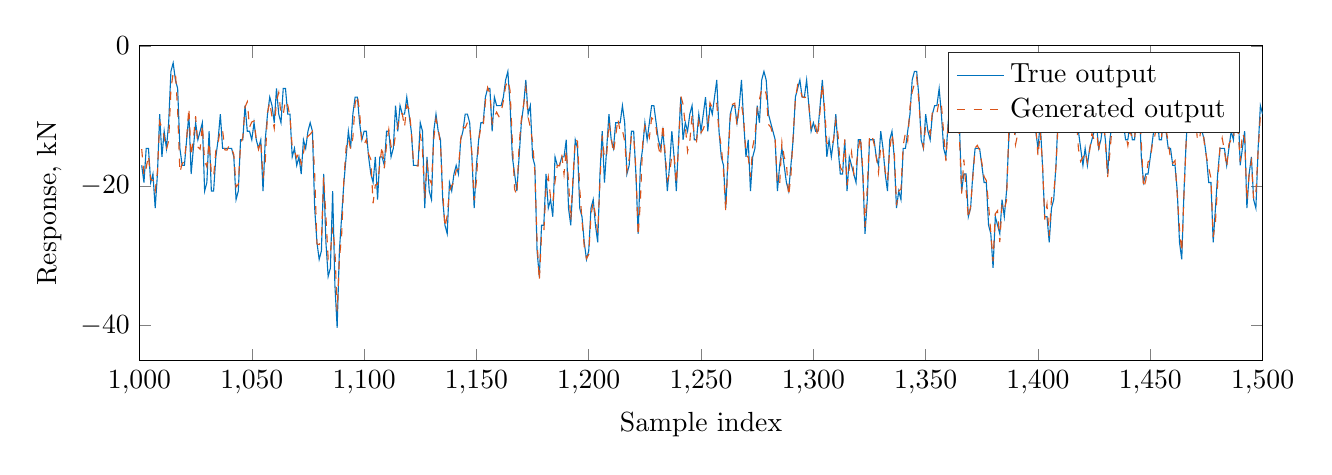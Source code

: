 % This file was created by matlab2tikz.
%
\definecolor{mycolor1}{rgb}{0.0,0.447,0.741}%
\definecolor{mycolor2}{rgb}{0.85,0.325,0.098}%
%
\begin{tikzpicture}

\begin{axis}[%
width=14.264cm,
height=4cm,
at={(0cm,0cm)},
scale only axis,
xmin=1000,
xmax=1500,
ymin=-45,
ymax=0,
ylabel={Response, kN},
xlabel={Sample index},
axis background/.style={fill=white},
legend style={legend cell align=left, align=left, draw=white!15!black}
]
\addplot [color=mycolor1]
  table[row sep=crcr]{%
1001	-17.09\\
1002	-19.531\\
1003	-14.648\\
1004	-14.648\\
1005	-19.531\\
1006	-18.311\\
1007	-23.193\\
1008	-18.311\\
1009	-9.766\\
1010	-15.869\\
1011	-12.207\\
1012	-14.648\\
1013	-10.986\\
1014	-3.662\\
1015	-2.441\\
1016	-4.883\\
1017	-6.104\\
1018	-14.648\\
1019	-17.09\\
1020	-17.09\\
1021	-13.428\\
1022	-9.766\\
1023	-18.311\\
1024	-14.648\\
1025	-10.986\\
1026	-13.428\\
1027	-12.207\\
1028	-10.986\\
1029	-20.752\\
1030	-19.531\\
1031	-12.207\\
1032	-20.752\\
1033	-20.752\\
1034	-15.869\\
1035	-13.428\\
1036	-9.766\\
1037	-14.648\\
1038	-14.648\\
1039	-14.648\\
1040	-14.648\\
1041	-14.648\\
1042	-15.869\\
1043	-21.973\\
1044	-20.752\\
1045	-13.428\\
1046	-13.428\\
1047	-8.545\\
1048	-12.207\\
1049	-12.207\\
1050	-13.428\\
1051	-10.986\\
1052	-13.428\\
1053	-14.648\\
1054	-13.428\\
1055	-20.752\\
1056	-13.428\\
1057	-9.766\\
1058	-7.324\\
1059	-8.545\\
1060	-10.986\\
1061	-6.104\\
1062	-9.766\\
1063	-10.986\\
1064	-6.104\\
1065	-6.104\\
1066	-9.766\\
1067	-9.766\\
1068	-15.869\\
1069	-14.648\\
1070	-17.09\\
1071	-15.869\\
1072	-18.311\\
1073	-13.428\\
1074	-14.648\\
1075	-12.207\\
1076	-10.986\\
1077	-12.207\\
1078	-23.193\\
1079	-28.076\\
1080	-30.518\\
1081	-29.297\\
1082	-18.311\\
1083	-28.076\\
1084	-32.959\\
1085	-31.738\\
1086	-20.752\\
1087	-34.18\\
1088	-40.283\\
1089	-29.297\\
1090	-24.414\\
1091	-19.531\\
1092	-15.869\\
1093	-12.207\\
1094	-14.648\\
1095	-9.766\\
1096	-7.324\\
1097	-7.324\\
1098	-10.986\\
1099	-13.428\\
1100	-12.207\\
1101	-12.207\\
1102	-15.869\\
1103	-18.311\\
1104	-19.531\\
1105	-15.869\\
1106	-21.973\\
1107	-15.869\\
1108	-15.869\\
1109	-17.09\\
1110	-12.207\\
1111	-12.207\\
1112	-15.869\\
1113	-14.648\\
1114	-8.545\\
1115	-12.207\\
1116	-8.545\\
1117	-9.766\\
1118	-9.766\\
1119	-7.324\\
1120	-9.766\\
1121	-12.207\\
1122	-17.09\\
1123	-17.09\\
1124	-17.09\\
1125	-10.986\\
1126	-12.207\\
1127	-23.193\\
1128	-15.869\\
1129	-20.752\\
1130	-21.973\\
1131	-12.207\\
1132	-9.766\\
1133	-12.207\\
1134	-13.428\\
1135	-21.973\\
1136	-25.635\\
1137	-26.855\\
1138	-19.531\\
1139	-20.752\\
1140	-18.311\\
1141	-17.09\\
1142	-18.311\\
1143	-13.428\\
1144	-12.207\\
1145	-9.766\\
1146	-9.766\\
1147	-10.986\\
1148	-15.869\\
1149	-23.193\\
1150	-17.09\\
1151	-13.428\\
1152	-10.986\\
1153	-10.986\\
1154	-7.324\\
1155	-6.104\\
1156	-6.104\\
1157	-12.207\\
1158	-7.324\\
1159	-8.545\\
1160	-8.545\\
1161	-8.545\\
1162	-7.324\\
1163	-4.883\\
1164	-3.662\\
1165	-8.545\\
1166	-15.869\\
1167	-18.311\\
1168	-20.752\\
1169	-15.869\\
1170	-10.986\\
1171	-8.545\\
1172	-4.883\\
1173	-9.766\\
1174	-8.545\\
1175	-15.869\\
1176	-17.09\\
1177	-29.297\\
1178	-32.959\\
1179	-25.635\\
1180	-25.635\\
1181	-18.311\\
1182	-23.193\\
1183	-21.973\\
1184	-24.414\\
1185	-15.869\\
1186	-17.09\\
1187	-17.09\\
1188	-15.869\\
1189	-15.869\\
1190	-13.428\\
1191	-23.193\\
1192	-25.635\\
1193	-19.531\\
1194	-13.428\\
1195	-14.648\\
1196	-23.193\\
1197	-24.414\\
1198	-28.076\\
1199	-30.518\\
1200	-29.297\\
1201	-23.193\\
1202	-21.973\\
1203	-25.635\\
1204	-28.076\\
1205	-18.311\\
1206	-12.207\\
1207	-19.531\\
1208	-14.648\\
1209	-9.766\\
1210	-13.428\\
1211	-14.648\\
1212	-10.986\\
1213	-10.986\\
1214	-10.986\\
1215	-8.545\\
1216	-10.986\\
1217	-18.311\\
1218	-17.09\\
1219	-12.207\\
1220	-12.207\\
1221	-18.311\\
1222	-26.855\\
1223	-17.09\\
1224	-14.648\\
1225	-10.986\\
1226	-13.428\\
1227	-10.986\\
1228	-8.545\\
1229	-8.545\\
1230	-10.986\\
1231	-13.428\\
1232	-14.648\\
1233	-12.207\\
1234	-15.869\\
1235	-20.752\\
1236	-17.09\\
1237	-12.207\\
1238	-15.869\\
1239	-20.752\\
1240	-13.428\\
1241	-7.324\\
1242	-13.428\\
1243	-10.986\\
1244	-12.207\\
1245	-9.766\\
1246	-8.545\\
1247	-13.428\\
1248	-13.428\\
1249	-9.766\\
1250	-12.207\\
1251	-9.766\\
1252	-7.324\\
1253	-12.207\\
1254	-8.545\\
1255	-9.766\\
1256	-7.324\\
1257	-4.883\\
1258	-12.207\\
1259	-15.869\\
1260	-17.09\\
1261	-23.193\\
1262	-15.869\\
1263	-9.766\\
1264	-8.545\\
1265	-8.545\\
1266	-10.986\\
1267	-8.545\\
1268	-4.883\\
1269	-10.986\\
1270	-15.869\\
1271	-13.428\\
1272	-20.752\\
1273	-15.869\\
1274	-14.648\\
1275	-8.545\\
1276	-10.986\\
1277	-4.883\\
1278	-3.662\\
1279	-4.883\\
1280	-9.766\\
1281	-10.986\\
1282	-12.207\\
1283	-13.428\\
1284	-20.752\\
1285	-17.09\\
1286	-14.648\\
1287	-17.09\\
1288	-19.531\\
1289	-20.752\\
1290	-17.09\\
1291	-13.428\\
1292	-7.324\\
1293	-6.104\\
1294	-4.883\\
1295	-7.324\\
1296	-7.324\\
1297	-4.883\\
1298	-8.545\\
1299	-12.207\\
1300	-10.986\\
1301	-12.207\\
1302	-12.207\\
1303	-8.545\\
1304	-4.883\\
1305	-9.766\\
1306	-15.869\\
1307	-13.428\\
1308	-15.869\\
1309	-13.428\\
1310	-9.766\\
1311	-14.648\\
1312	-18.311\\
1313	-18.311\\
1314	-13.428\\
1315	-20.752\\
1316	-15.869\\
1317	-17.09\\
1318	-18.311\\
1319	-19.531\\
1320	-13.428\\
1321	-13.428\\
1322	-18.311\\
1323	-26.855\\
1324	-21.973\\
1325	-13.428\\
1326	-13.428\\
1327	-13.428\\
1328	-15.869\\
1329	-17.09\\
1330	-12.207\\
1331	-14.648\\
1332	-18.311\\
1333	-20.752\\
1334	-13.428\\
1335	-12.207\\
1336	-15.869\\
1337	-23.193\\
1338	-20.752\\
1339	-21.973\\
1340	-14.648\\
1341	-14.648\\
1342	-12.207\\
1343	-9.766\\
1344	-4.883\\
1345	-3.662\\
1346	-3.662\\
1347	-7.324\\
1348	-13.428\\
1349	-14.648\\
1350	-9.766\\
1351	-12.207\\
1352	-13.428\\
1353	-9.766\\
1354	-8.545\\
1355	-8.545\\
1356	-6.104\\
1357	-9.766\\
1358	-14.648\\
1359	-15.869\\
1360	-10.986\\
1361	-8.545\\
1362	-8.545\\
1363	-8.545\\
1364	-7.324\\
1365	-10.986\\
1366	-20.752\\
1367	-18.311\\
1368	-18.311\\
1369	-24.414\\
1370	-23.193\\
1371	-18.311\\
1372	-14.648\\
1373	-14.648\\
1374	-14.648\\
1375	-17.09\\
1376	-19.531\\
1377	-19.531\\
1378	-25.635\\
1379	-26.855\\
1380	-31.738\\
1381	-24.414\\
1382	-25.635\\
1383	-26.855\\
1384	-21.973\\
1385	-24.414\\
1386	-20.752\\
1387	-13.428\\
1388	-9.766\\
1389	-9.766\\
1390	-12.207\\
1391	-9.766\\
1392	-7.324\\
1393	-10.986\\
1394	-8.545\\
1395	-6.104\\
1396	-7.324\\
1397	-9.766\\
1398	-6.104\\
1399	-12.207\\
1400	-14.648\\
1401	-10.986\\
1402	-17.09\\
1403	-24.414\\
1404	-24.414\\
1405	-28.076\\
1406	-23.193\\
1407	-21.973\\
1408	-17.09\\
1409	-9.766\\
1410	-10.986\\
1411	-10.986\\
1412	-7.324\\
1413	-10.986\\
1414	-9.766\\
1415	-2.441\\
1416	-6.104\\
1417	-9.766\\
1418	-12.207\\
1419	-14.648\\
1420	-17.09\\
1421	-14.648\\
1422	-17.09\\
1423	-14.648\\
1424	-13.428\\
1425	-12.207\\
1426	-10.986\\
1427	-14.648\\
1428	-13.428\\
1429	-10.986\\
1430	-13.428\\
1431	-18.311\\
1432	-13.428\\
1433	-10.986\\
1434	-10.986\\
1435	-10.986\\
1436	-8.545\\
1437	-7.324\\
1438	-10.986\\
1439	-13.428\\
1440	-13.428\\
1441	-10.986\\
1442	-13.428\\
1443	-13.428\\
1444	-8.545\\
1445	-7.324\\
1446	-15.869\\
1447	-19.531\\
1448	-18.311\\
1449	-18.311\\
1450	-15.869\\
1451	-13.428\\
1452	-10.986\\
1453	-9.766\\
1454	-13.428\\
1455	-13.428\\
1456	-8.545\\
1457	-12.207\\
1458	-14.648\\
1459	-14.648\\
1460	-17.09\\
1461	-17.09\\
1462	-20.752\\
1463	-28.076\\
1464	-30.518\\
1465	-20.752\\
1466	-13.428\\
1467	-8.545\\
1468	-6.104\\
1469	-8.545\\
1470	-7.324\\
1471	-10.986\\
1472	-12.207\\
1473	-12.207\\
1474	-13.428\\
1475	-15.869\\
1476	-19.531\\
1477	-19.531\\
1478	-28.076\\
1479	-23.193\\
1480	-18.311\\
1481	-14.648\\
1482	-14.648\\
1483	-14.648\\
1484	-17.09\\
1485	-14.648\\
1486	-12.207\\
1487	-13.428\\
1488	-8.545\\
1489	-7.324\\
1490	-17.09\\
1491	-14.648\\
1492	-12.207\\
1493	-23.193\\
1494	-18.311\\
1495	-15.869\\
1496	-21.973\\
1497	-23.193\\
1498	-14.648\\
1499	-8.545\\
1500	-9.766\\
};
\addlegendentry{True output}

\addplot [color=mycolor2, dashed]
  table[row sep=crcr]{%
1001	-14.765\\
1002	-18.527\\
1003	-17.429\\
1004	-15.652\\
1005	-19.124\\
1006	-19.209\\
1007	-20.719\\
1008	-17.999\\
1009	-10.85\\
1010	-11.688\\
1011	-13.05\\
1012	-14.813\\
1013	-13.564\\
1014	-6.214\\
1015	-3.898\\
1016	-3.729\\
1017	-9.253\\
1018	-18.089\\
1019	-16.842\\
1020	-16.493\\
1021	-13.184\\
1022	-8.84\\
1023	-15.772\\
1024	-13.348\\
1025	-10.064\\
1026	-14.466\\
1027	-14.772\\
1028	-11.3\\
1029	-16.463\\
1030	-17.276\\
1031	-13.755\\
1032	-18.194\\
1033	-18.731\\
1034	-14.99\\
1035	-13.872\\
1036	-11.887\\
1037	-12.048\\
1038	-14.872\\
1039	-14.906\\
1040	-14.17\\
1041	-14.668\\
1042	-15.529\\
1043	-20.182\\
1044	-19.759\\
1045	-14.099\\
1046	-13.068\\
1047	-8.744\\
1048	-7.993\\
1049	-11.614\\
1050	-10.88\\
1051	-10.735\\
1052	-13.421\\
1053	-14.799\\
1054	-13.532\\
1055	-18.944\\
1056	-16.497\\
1057	-9.525\\
1058	-8.074\\
1059	-10.156\\
1060	-11.793\\
1061	-7.885\\
1062	-6.677\\
1063	-9.868\\
1064	-9.797\\
1065	-7.807\\
1066	-8.449\\
1067	-10.136\\
1068	-14.536\\
1069	-15.051\\
1070	-15.972\\
1071	-15.276\\
1072	-16.937\\
1073	-15.29\\
1074	-13.491\\
1075	-12.923\\
1076	-12.64\\
1077	-12.231\\
1078	-18.235\\
1079	-28.295\\
1080	-28.401\\
1081	-27.944\\
1082	-18.709\\
1083	-24.375\\
1084	-30.424\\
1085	-29.542\\
1086	-25.937\\
1087	-29.004\\
1088	-37.938\\
1089	-30.429\\
1090	-27.076\\
1091	-19.064\\
1092	-14.503\\
1093	-13.296\\
1094	-14.733\\
1095	-13.145\\
1096	-8.295\\
1097	-7.062\\
1098	-9.43\\
1099	-14.077\\
1100	-14.11\\
1101	-13.395\\
1102	-15.468\\
1103	-16.238\\
1104	-22.519\\
1105	-19.87\\
1106	-19.798\\
1107	-16.855\\
1108	-14.294\\
1109	-17.478\\
1110	-14.149\\
1111	-11.955\\
1112	-14.365\\
1113	-14.954\\
1114	-12.637\\
1115	-11.556\\
1116	-9.8\\
1117	-9.69\\
1118	-11.623\\
1119	-8.485\\
1120	-9.038\\
1121	-12.031\\
1122	-16.739\\
1123	-17.142\\
1124	-17.176\\
1125	-12.55\\
1126	-14.988\\
1127	-21.81\\
1128	-16.881\\
1129	-18.982\\
1130	-19.718\\
1131	-13.348\\
1132	-10.447\\
1133	-11.9\\
1134	-14.053\\
1135	-20.892\\
1136	-25.948\\
1137	-24.231\\
1138	-20.731\\
1139	-19.972\\
1140	-19.53\\
1141	-17.79\\
1142	-17.595\\
1143	-13.35\\
1144	-11.63\\
1145	-11.744\\
1146	-10.966\\
1147	-11.395\\
1148	-15.463\\
1149	-22.087\\
1150	-19.362\\
1151	-13.523\\
1152	-11.544\\
1153	-11.543\\
1154	-7.98\\
1155	-5.955\\
1156	-6.823\\
1157	-11.1\\
1158	-10.115\\
1159	-9.473\\
1160	-10.102\\
1161	-9.463\\
1162	-7.862\\
1163	-5.768\\
1164	-4.92\\
1165	-6.405\\
1166	-13.717\\
1167	-20.492\\
1168	-21.355\\
1169	-14.174\\
1170	-10.556\\
1171	-8.395\\
1172	-5.985\\
1173	-10.196\\
1174	-11.608\\
1175	-13.711\\
1176	-17.931\\
1177	-27.902\\
1178	-33.583\\
1179	-26.92\\
1180	-26.68\\
1181	-20.269\\
1182	-18.706\\
1183	-21.671\\
1184	-22.498\\
1185	-19.372\\
1186	-17.113\\
1187	-17.159\\
1188	-15.516\\
1189	-18.356\\
1190	-14.851\\
1191	-19.415\\
1192	-24.963\\
1193	-18.743\\
1194	-13.266\\
1195	-13.654\\
1196	-20.462\\
1197	-24.923\\
1198	-28.672\\
1199	-30.395\\
1200	-29.83\\
1201	-24.255\\
1202	-22.311\\
1203	-24.173\\
1204	-26.677\\
1205	-19.418\\
1206	-12.829\\
1207	-16.071\\
1208	-15.601\\
1209	-10.904\\
1210	-13.077\\
1211	-15.304\\
1212	-12.884\\
1213	-10.425\\
1214	-12.326\\
1215	-12.054\\
1216	-13.609\\
1217	-17.923\\
1218	-16.144\\
1219	-12.842\\
1220	-12.793\\
1221	-17.607\\
1222	-27.19\\
1223	-22.171\\
1224	-13.967\\
1225	-11.396\\
1226	-11.912\\
1227	-13.105\\
1228	-10.301\\
1229	-10.59\\
1230	-11.719\\
1231	-14.428\\
1232	-15.772\\
1233	-11.157\\
1234	-15.279\\
1235	-19.258\\
1236	-18.243\\
1237	-15.665\\
1238	-15.462\\
1239	-19.749\\
1240	-14.295\\
1241	-7.193\\
1242	-8.361\\
1243	-11.412\\
1244	-15.102\\
1245	-13.637\\
1246	-9.957\\
1247	-12.911\\
1248	-13.617\\
1249	-10.724\\
1250	-12.401\\
1251	-11.888\\
1252	-10.937\\
1253	-11.278\\
1254	-8.145\\
1255	-8.873\\
1256	-8.199\\
1257	-8.217\\
1258	-12.436\\
1259	-14.313\\
1260	-17.89\\
1261	-23.665\\
1262	-16.637\\
1263	-10.317\\
1264	-8.35\\
1265	-8.203\\
1266	-11.409\\
1267	-8.667\\
1268	-8.453\\
1269	-10.445\\
1270	-15.598\\
1271	-15.92\\
1272	-18.707\\
1273	-14.437\\
1274	-12.84\\
1275	-8.892\\
1276	-7.659\\
1277	-6.148\\
1278	-6.052\\
1279	-6.869\\
1280	-11.229\\
1281	-11.608\\
1282	-12.669\\
1283	-13.43\\
1284	-19.948\\
1285	-19.751\\
1286	-13.758\\
1287	-15.884\\
1288	-16.718\\
1289	-21.493\\
1290	-18.543\\
1291	-12.842\\
1292	-7.652\\
1293	-5.587\\
1294	-6.106\\
1295	-7.275\\
1296	-7.401\\
1297	-7.315\\
1298	-8.427\\
1299	-11.995\\
1300	-12.153\\
1301	-11.438\\
1302	-12.972\\
1303	-9.25\\
1304	-5.468\\
1305	-8.828\\
1306	-13.898\\
1307	-14.061\\
1308	-14.387\\
1309	-13.4\\
1310	-10.659\\
1311	-12.72\\
1312	-17.361\\
1313	-17.863\\
1314	-13.362\\
1315	-19.92\\
1316	-17.47\\
1317	-15.202\\
1318	-18.278\\
1319	-17.257\\
1320	-14.761\\
1321	-12.993\\
1322	-17.714\\
1323	-25.881\\
1324	-20.253\\
1325	-12.992\\
1326	-12.67\\
1327	-13.973\\
1328	-15.884\\
1329	-18.137\\
1330	-14.287\\
1331	-14.743\\
1332	-18.012\\
1333	-19.318\\
1334	-14.763\\
1335	-12.513\\
1336	-14.819\\
1337	-22.8\\
1338	-20.723\\
1339	-20.485\\
1340	-14.224\\
1341	-12.421\\
1342	-13.592\\
1343	-8.767\\
1344	-6.567\\
1345	-5.443\\
1346	-4.501\\
1347	-8.052\\
1348	-12.796\\
1349	-14.491\\
1350	-11.398\\
1351	-11.448\\
1352	-12.585\\
1353	-9.42\\
1354	-9.213\\
1355	-9.635\\
1356	-7.9\\
1357	-8.393\\
1358	-12.488\\
1359	-16.463\\
1360	-11.48\\
1361	-8.817\\
1362	-8.001\\
1363	-9.222\\
1364	-7.333\\
1365	-12.825\\
1366	-21.105\\
1367	-16.247\\
1368	-20.599\\
1369	-24.659\\
1370	-22.921\\
1371	-18.773\\
1372	-14.607\\
1373	-14.217\\
1374	-14.915\\
1375	-16.717\\
1376	-18.697\\
1377	-19.249\\
1378	-22.745\\
1379	-26.705\\
1380	-30.778\\
1381	-24.009\\
1382	-23.56\\
1383	-28.043\\
1384	-22.707\\
1385	-23.429\\
1386	-22.072\\
1387	-12.319\\
1388	-9.051\\
1389	-9.834\\
1390	-14.101\\
1391	-12.597\\
1392	-8.831\\
1393	-10.558\\
1394	-9.175\\
1395	-7.282\\
1396	-8.544\\
1397	-9.464\\
1398	-7.742\\
1399	-11.361\\
1400	-15.778\\
1401	-12.318\\
1402	-16.715\\
1403	-24.818\\
1404	-22.667\\
1405	-27.192\\
1406	-21.778\\
1407	-21.187\\
1408	-17.314\\
1409	-10.794\\
1410	-12.573\\
1411	-10.744\\
1412	-8.296\\
1413	-10.938\\
1414	-7.618\\
1415	-5.13\\
1416	-6.274\\
1417	-10.018\\
1418	-14.704\\
1419	-16.527\\
1420	-15.935\\
1421	-15.143\\
1422	-16.641\\
1423	-14.943\\
1424	-12.518\\
1425	-13.43\\
1426	-11.59\\
1427	-15.173\\
1428	-11.976\\
1429	-9.705\\
1430	-13.795\\
1431	-18.76\\
1432	-15.32\\
1433	-11.443\\
1434	-10.261\\
1435	-11.531\\
1436	-9.15\\
1437	-8.086\\
1438	-10.585\\
1439	-12.491\\
1440	-14.247\\
1441	-12.161\\
1442	-13.347\\
1443	-13.391\\
1444	-8.976\\
1445	-8.75\\
1446	-13.923\\
1447	-20.345\\
1448	-19.236\\
1449	-16.589\\
1450	-16.344\\
1451	-13.773\\
1452	-12.869\\
1453	-10.909\\
1454	-13.17\\
1455	-13.073\\
1456	-9.009\\
1457	-11.982\\
1458	-13.775\\
1459	-16.144\\
1460	-16.777\\
1461	-16.398\\
1462	-21.41\\
1463	-26.128\\
1464	-29.507\\
1465	-21.202\\
1466	-13.456\\
1467	-9.337\\
1468	-6.289\\
1469	-8.231\\
1470	-9.645\\
1471	-13.564\\
1472	-13.158\\
1473	-10.589\\
1474	-13.808\\
1475	-15.88\\
1476	-17.448\\
1477	-18.925\\
1478	-27.302\\
1479	-25.189\\
1480	-19.563\\
1481	-14.612\\
1482	-13.177\\
1483	-15.009\\
1484	-17.347\\
1485	-14.027\\
1486	-13.431\\
1487	-13.577\\
1488	-8.571\\
1489	-11.747\\
1490	-16.528\\
1491	-12.504\\
1492	-13.251\\
1493	-22.025\\
1494	-18.304\\
1495	-16.518\\
1496	-21.931\\
1497	-21.014\\
1498	-15.067\\
1499	-9.958\\
1500	-10.187\\
};
\addlegendentry{Generated output}

\end{axis}
\end{tikzpicture}%